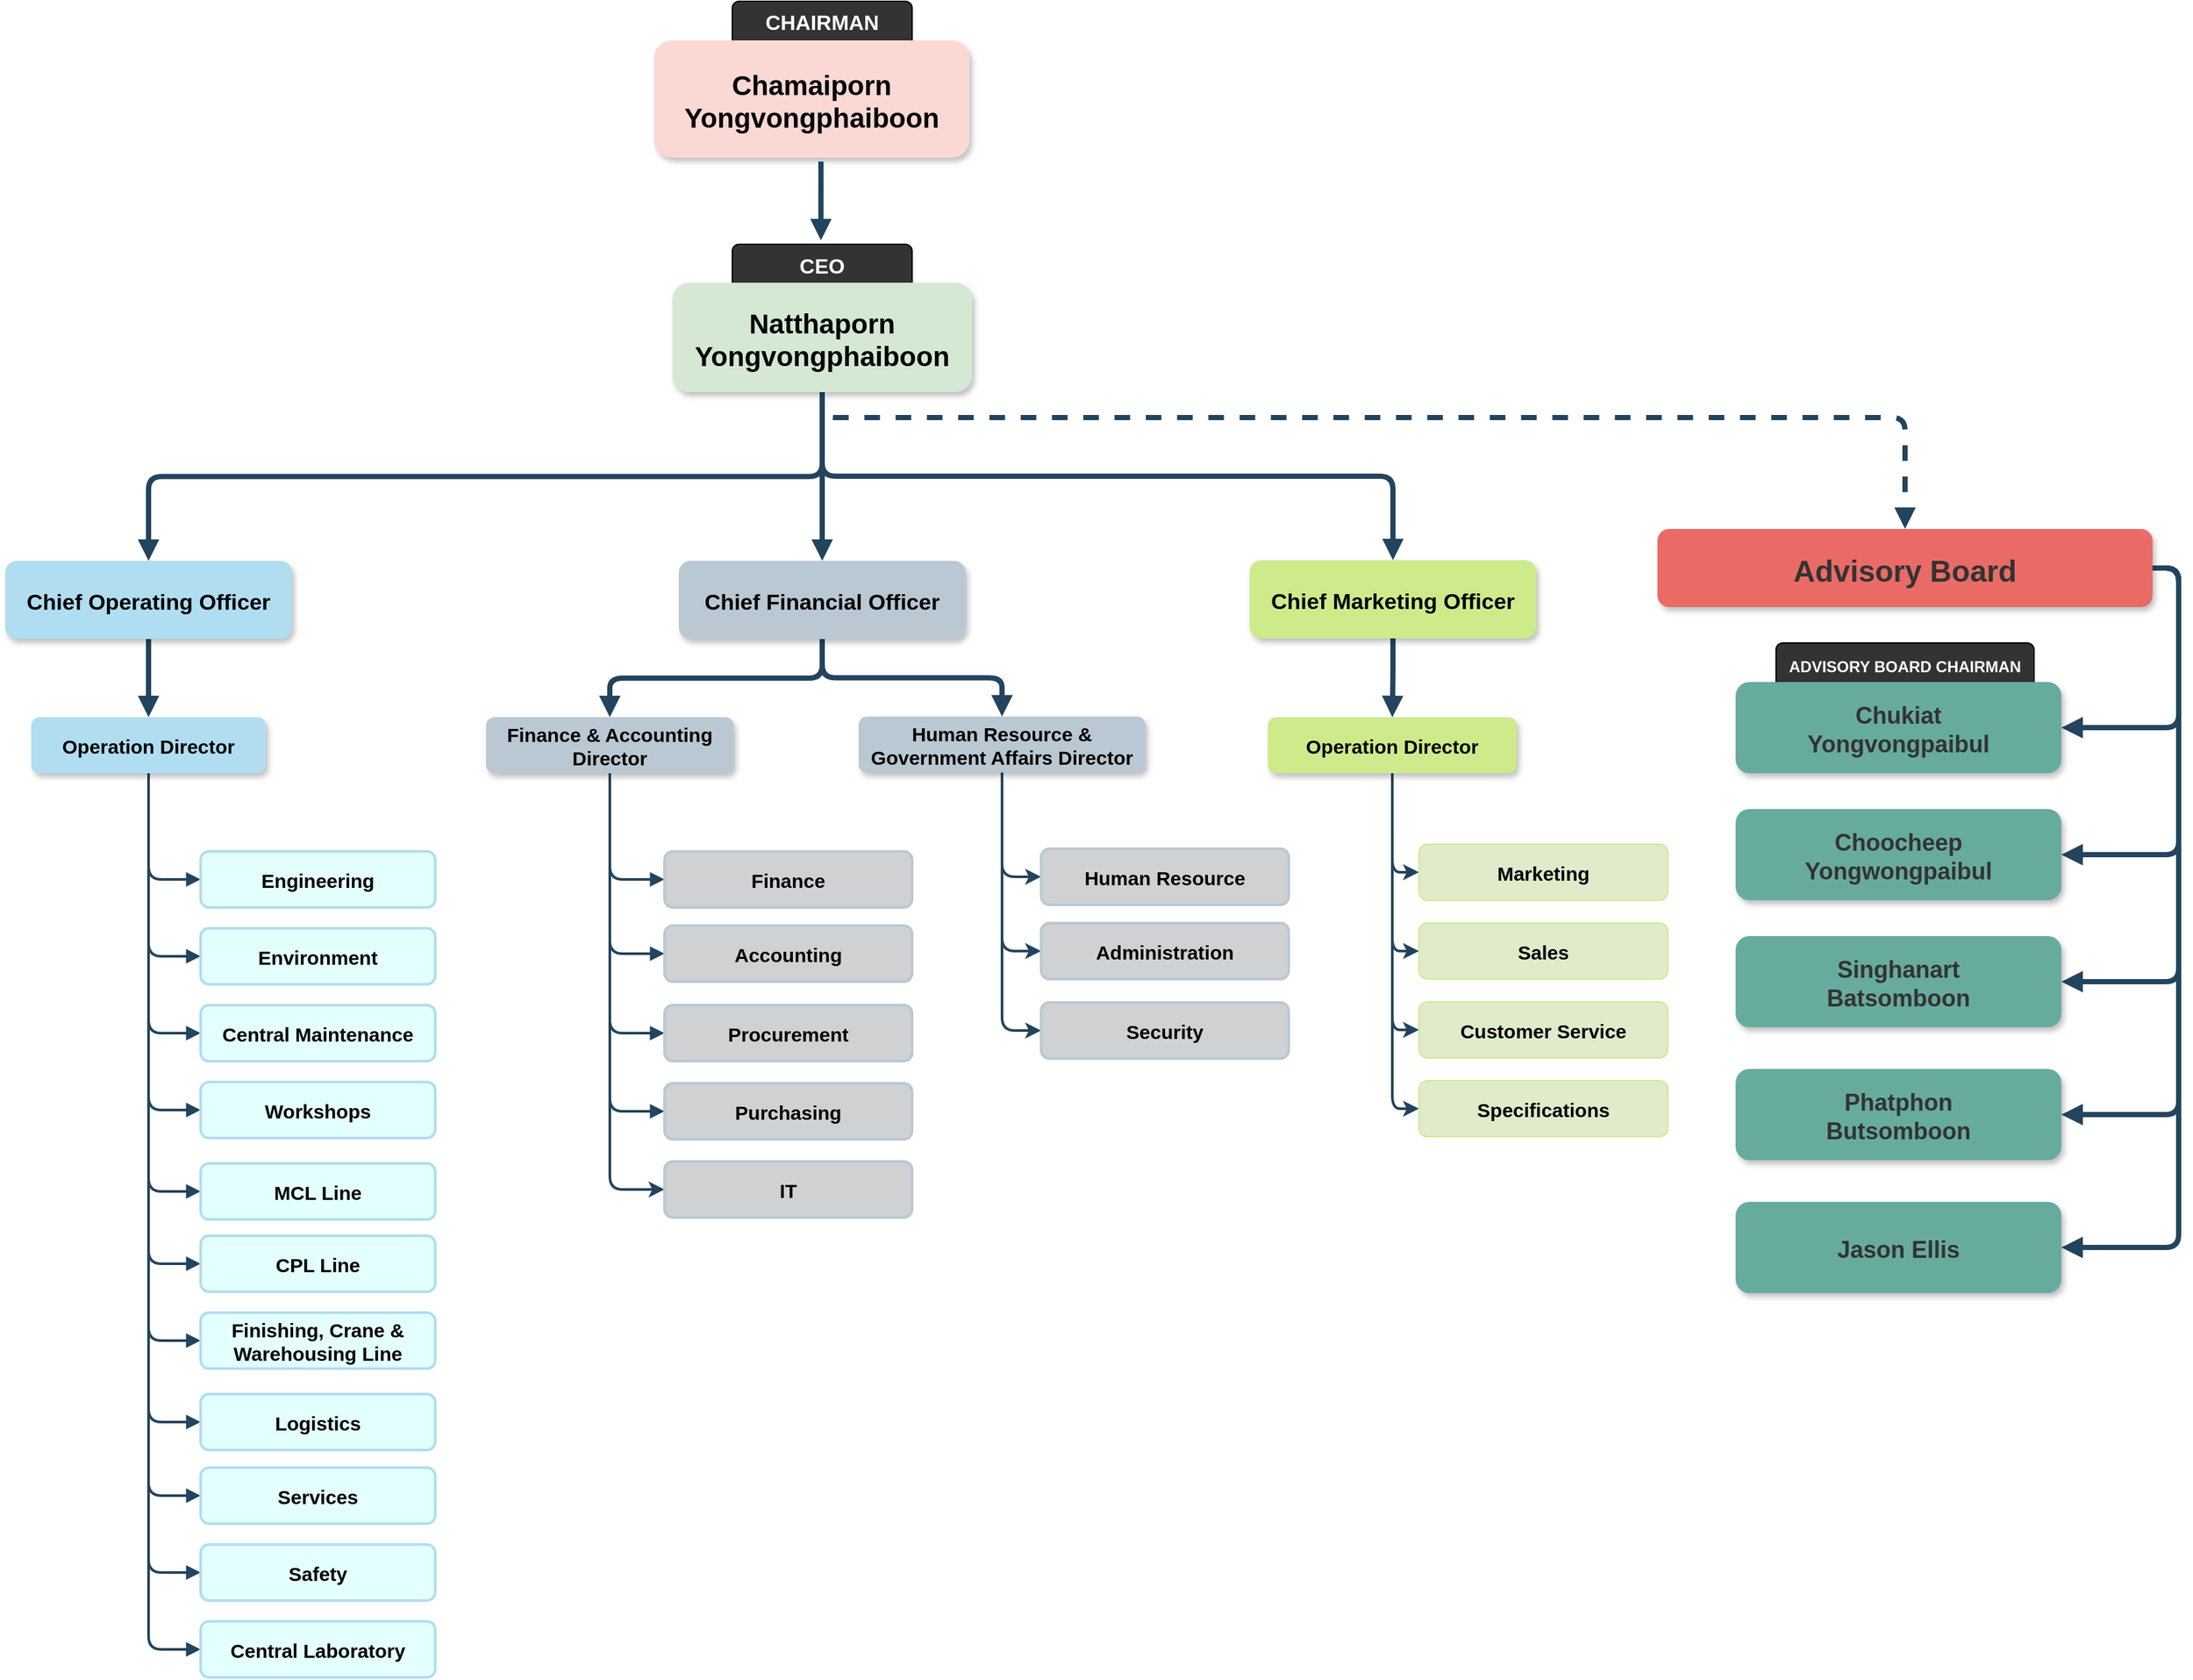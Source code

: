 <mxfile version="10.9.8" type="github"><diagram name="Page-1" id="97916047-d0de-89f5-080d-49f4d83e522f"><mxGraphModel dx="2066" dy="1140" grid="1" gridSize="10" guides="1" tooltips="1" connect="1" arrows="1" fold="1" page="1" pageScale="1.5" pageWidth="1169" pageHeight="827" background="#ffffff" math="0" shadow="0"><root><mxCell id="0"/><mxCell id="1" parent="0"/><mxCell id="DeESuASevOfpYethE6Bz-62" value="&lt;font color=&quot;#FFFFFF&quot;&gt;CEO&lt;/font&gt;" style="rounded=1;whiteSpace=wrap;html=1;fillColor=#333333;fontSize=16;verticalAlign=top;fontStyle=1" parent="1" vertex="1"><mxGeometry x="703" y="206.5" width="138" height="35" as="geometry"/></mxCell><mxCell id="DeESuASevOfpYethE6Bz-60" value="&lt;font color=&quot;#FFFFFF&quot;&gt;CHAIRMAN&lt;/font&gt;" style="rounded=1;whiteSpace=wrap;html=1;fillColor=#333333;fontSize=16;verticalAlign=top;fontStyle=1" parent="1" vertex="1"><mxGeometry x="703" y="20" width="138" height="35" as="geometry"/></mxCell><mxCell id="DeESuASevOfpYethE6Bz-104" value="" style="edgeStyle=orthogonalEdgeStyle;rounded=1;orthogonalLoop=1;jettySize=auto;html=1;strokeColor=#23445D;strokeWidth=4;fontFamily=Helvetica;fontSize=15;fontColor=#333333;entryX=0.5;entryY=0;entryDx=0;entryDy=0;endArrow=block;endFill=1;" parent="1" source="3" target="DeESuASevOfpYethE6Bz-107" edge="1"><mxGeometry relative="1" as="geometry"><mxPoint x="772" y="548.5" as="targetPoint"/></mxGeometry></mxCell><mxCell id="DeESuASevOfpYethE6Bz-146" style="edgeStyle=orthogonalEdgeStyle;rounded=1;orthogonalLoop=1;jettySize=auto;html=1;exitX=0.5;exitY=1;exitDx=0;exitDy=0;entryX=0.5;entryY=0;entryDx=0;entryDy=0;endArrow=block;endFill=1;strokeColor=#23445D;strokeWidth=4;fontFamily=Helvetica;fontSize=15;fontColor=#333333;" parent="1" source="3" target="DeESuASevOfpYethE6Bz-145" edge="1"><mxGeometry relative="1" as="geometry"/></mxCell><mxCell id="3" value="Chief Financial Officer" style="rounded=1;fillColor=#bac8d3;strokeColor=none;shadow=1;fontStyle=1;fontSize=17;" parent="1" vertex="1"><mxGeometry x="662" y="449.5" width="220" height="60" as="geometry"/></mxCell><mxCell id="DeESuASevOfpYethE6Bz-85" style="edgeStyle=orthogonalEdgeStyle;rounded=1;orthogonalLoop=1;jettySize=auto;html=1;exitX=1;exitY=0.5;exitDx=0;exitDy=0;entryX=1;entryY=0.5;entryDx=0;entryDy=0;strokeColor=#23445D;strokeWidth=4;fontFamily=Helvetica;fontSize=18;fontColor=#333333;endArrow=block;endFill=1;" parent="1" source="7" target="DeESuASevOfpYethE6Bz-68" edge="1"><mxGeometry relative="1" as="geometry"><Array as="points"><mxPoint x="1813" y="455"/><mxPoint x="1813" y="578"/></Array></mxGeometry></mxCell><mxCell id="DeESuASevOfpYethE6Bz-93" style="edgeStyle=orthogonalEdgeStyle;rounded=1;orthogonalLoop=1;jettySize=auto;html=1;exitX=1;exitY=0.5;exitDx=0;exitDy=0;entryX=1;entryY=0.5;entryDx=0;entryDy=0;strokeColor=#23445D;strokeWidth=4;fontFamily=Helvetica;fontSize=23;fontColor=#333333;endArrow=block;endFill=1;" parent="1" source="7" target="DeESuASevOfpYethE6Bz-89" edge="1"><mxGeometry relative="1" as="geometry"><Array as="points"><mxPoint x="1813" y="455"/><mxPoint x="1813" y="675"/></Array></mxGeometry></mxCell><mxCell id="DeESuASevOfpYethE6Bz-94" style="edgeStyle=orthogonalEdgeStyle;rounded=1;orthogonalLoop=1;jettySize=auto;html=1;exitX=1;exitY=0.5;exitDx=0;exitDy=0;entryX=1;entryY=0.5;entryDx=0;entryDy=0;strokeColor=#23445D;strokeWidth=4;fontFamily=Helvetica;fontSize=23;fontColor=#333333;endArrow=block;endFill=1;" parent="1" source="7" target="DeESuASevOfpYethE6Bz-90" edge="1"><mxGeometry relative="1" as="geometry"/></mxCell><mxCell id="DeESuASevOfpYethE6Bz-95" style="edgeStyle=orthogonalEdgeStyle;rounded=1;orthogonalLoop=1;jettySize=auto;html=1;exitX=1;exitY=0.5;exitDx=0;exitDy=0;entryX=1;entryY=0.5;entryDx=0;entryDy=0;strokeColor=#23445D;strokeWidth=4;fontFamily=Helvetica;fontSize=23;fontColor=#333333;endArrow=block;endFill=1;" parent="1" source="7" target="DeESuASevOfpYethE6Bz-91" edge="1"><mxGeometry relative="1" as="geometry"/></mxCell><mxCell id="DeESuASevOfpYethE6Bz-96" style="edgeStyle=orthogonalEdgeStyle;rounded=1;orthogonalLoop=1;jettySize=auto;html=1;exitX=1;exitY=0.5;exitDx=0;exitDy=0;entryX=1;entryY=0.5;entryDx=0;entryDy=0;strokeColor=#23445D;strokeWidth=4;fontFamily=Helvetica;fontSize=23;fontColor=#333333;endArrow=block;endFill=1;" parent="1" source="7" target="DeESuASevOfpYethE6Bz-92" edge="1"><mxGeometry relative="1" as="geometry"/></mxCell><mxCell id="7" value="Advisory Board" style="rounded=1;fillColor=#EA6B66;strokeColor=none;shadow=1;gradientColor=none;fontStyle=1;fontColor=#333333;fontSize=23;" parent="1" vertex="1"><mxGeometry x="1413" y="425" width="380" height="60" as="geometry"/></mxCell><mxCell id="29" value="" style="edgeStyle=elbowEdgeStyle;elbow=vertical;strokeWidth=4;endArrow=block;endFill=1;fontStyle=1;strokeColor=#23445D;" parent="1" source="2" target="3" edge="1"><mxGeometry x="22" y="209.5" width="100" height="100" as="geometry"><mxPoint x="22" y="309.5" as="sourcePoint"/><mxPoint x="122" y="209.5" as="targetPoint"/></mxGeometry></mxCell><mxCell id="33" value="" style="edgeStyle=elbowEdgeStyle;elbow=vertical;strokeWidth=4;endArrow=block;endFill=1;fontStyle=1;dashed=1;strokeColor=#23445D;" parent="1" source="2" target="7" edge="1"><mxGeometry x="22" y="209.5" width="100" height="100" as="geometry"><mxPoint x="22" y="309.5" as="sourcePoint"/><mxPoint x="122" y="209.5" as="targetPoint"/><Array as="points"><mxPoint x="1062" y="339.5"/></Array></mxGeometry></mxCell><mxCell id="DeESuASevOfpYethE6Bz-55" value="&#xA;Chamaiporn &#xA;Yongvongphaiboon&#xA;" style="rounded=1;fillColor=#fad9d5;strokeColor=none;shadow=1;fontStyle=1;fontSize=21;verticalAlign=middle;fontFamily=Helvetica;" parent="1" vertex="1"><mxGeometry x="643" y="50" width="242" height="90" as="geometry"/></mxCell><mxCell id="DeESuASevOfpYethE6Bz-59" value="" style="edgeStyle=elbowEdgeStyle;elbow=vertical;strokeWidth=4;endArrow=block;endFill=1;fontStyle=1;strokeColor=#23445D;exitX=0.529;exitY=1.033;exitDx=0;exitDy=0;exitPerimeter=0;" parent="1" source="DeESuASevOfpYethE6Bz-55" edge="1"><mxGeometry x="21" y="23.5" width="100" height="100" as="geometry"><mxPoint x="771" y="123.5" as="sourcePoint"/><mxPoint x="771" y="203.5" as="targetPoint"/></mxGeometry></mxCell><mxCell id="DeESuASevOfpYethE6Bz-99" style="edgeStyle=orthogonalEdgeStyle;rounded=1;orthogonalLoop=1;jettySize=auto;html=1;exitX=0.5;exitY=1;exitDx=0;exitDy=0;entryX=0.5;entryY=0;entryDx=0;entryDy=0;strokeColor=#23445D;strokeWidth=4;fontFamily=Helvetica;fontSize=21;fontColor=#333333;endArrow=block;endFill=1;" parent="1" source="2" target="DeESuASevOfpYethE6Bz-97" edge="1"><mxGeometry relative="1" as="geometry"/></mxCell><mxCell id="DeESuASevOfpYethE6Bz-100" style="edgeStyle=orthogonalEdgeStyle;rounded=1;orthogonalLoop=1;jettySize=auto;html=1;exitX=0.5;exitY=1;exitDx=0;exitDy=0;strokeColor=#23445D;strokeWidth=4;fontFamily=Helvetica;fontSize=21;fontColor=#333333;endArrow=block;endFill=1;" parent="1" source="2" target="DeESuASevOfpYethE6Bz-98" edge="1"><mxGeometry relative="1" as="geometry"/></mxCell><mxCell id="2" value="Natthaporn &#xA;Yongvongphaiboon" style="rounded=1;fillColor=#d5e8d4;strokeColor=none;shadow=1;fontStyle=1;fontSize=21;" parent="1" vertex="1"><mxGeometry x="657" y="236" width="230" height="84" as="geometry"/></mxCell><mxCell id="DeESuASevOfpYethE6Bz-67" value="&lt;font style=&quot;font-size: 12px&quot; color=&quot;#FFFFFF&quot;&gt;ADVISORY BOARD CHAIRMAN&lt;/font&gt;" style="rounded=1;whiteSpace=wrap;html=1;fillColor=#333333;fontSize=16;verticalAlign=top;fontStyle=1" parent="1" vertex="1"><mxGeometry x="1504" y="512.5" width="198" height="35" as="geometry"/></mxCell><mxCell id="DeESuASevOfpYethE6Bz-68" value="&#xA;Chukiat&#xA;Yongvongpaibul&#xA;" style="rounded=1;fillColor=#67AB9F;strokeColor=none;shadow=1;fontStyle=1;fontColor=#333333;fontSize=18;verticalAlign=middle;fontFamily=Helvetica;labelBackgroundColor=none;" parent="1" vertex="1"><mxGeometry x="1473" y="542.5" width="250" height="70" as="geometry"/></mxCell><mxCell id="DeESuASevOfpYethE6Bz-89" value="Choocheep &#xA;Yongwongpaibul" style="rounded=1;fillColor=#67AB9F;strokeColor=none;shadow=1;fontStyle=1;fontColor=#333333;fontSize=18;verticalAlign=middle;fontFamily=Helvetica;labelBackgroundColor=none;" parent="1" vertex="1"><mxGeometry x="1473" y="640" width="250" height="70" as="geometry"/></mxCell><mxCell id="DeESuASevOfpYethE6Bz-90" value="Singhanart &#xA;Batsomboon" style="rounded=1;fillColor=#67AB9F;strokeColor=none;shadow=1;fontStyle=1;fontColor=#333333;fontSize=18;verticalAlign=middle;fontFamily=Helvetica;labelBackgroundColor=none;" parent="1" vertex="1"><mxGeometry x="1473" y="737.5" width="250" height="70" as="geometry"/></mxCell><mxCell id="DeESuASevOfpYethE6Bz-91" value="Phatphon &#xA;Butsomboon" style="rounded=1;fillColor=#67AB9F;strokeColor=none;shadow=1;fontStyle=1;fontColor=#333333;fontSize=18;verticalAlign=middle;fontFamily=Helvetica;labelBackgroundColor=none;" parent="1" vertex="1"><mxGeometry x="1473" y="839.5" width="250" height="70" as="geometry"/></mxCell><mxCell id="DeESuASevOfpYethE6Bz-92" value="Jason Ellis" style="rounded=1;fillColor=#67AB9F;strokeColor=none;shadow=1;fontStyle=1;fontColor=#333333;fontSize=18;verticalAlign=middle;fontFamily=Helvetica;labelBackgroundColor=none;" parent="1" vertex="1"><mxGeometry x="1473" y="941.5" width="250" height="70" as="geometry"/></mxCell><mxCell id="DeESuASevOfpYethE6Bz-102" value="" style="edgeStyle=orthogonalEdgeStyle;rounded=1;orthogonalLoop=1;jettySize=auto;html=1;strokeColor=#23445D;strokeWidth=4;fontFamily=Helvetica;fontSize=17;fontColor=#333333;endArrow=block;endFill=1;" parent="1" source="DeESuASevOfpYethE6Bz-97" target="DeESuASevOfpYethE6Bz-101" edge="1"><mxGeometry relative="1" as="geometry"/></mxCell><mxCell id="DeESuASevOfpYethE6Bz-97" value="Chief Operating Officer" style="rounded=1;fillColor=#b1ddf0;strokeColor=none;shadow=1;fontStyle=1;fontSize=17;" parent="1" vertex="1"><mxGeometry x="145" y="449.5" width="220" height="60" as="geometry"/></mxCell><mxCell id="DeESuASevOfpYethE6Bz-115" style="edgeStyle=orthogonalEdgeStyle;rounded=1;orthogonalLoop=1;jettySize=auto;html=1;exitX=0.5;exitY=1;exitDx=0;exitDy=0;entryX=0;entryY=0.5;entryDx=0;entryDy=0;endArrow=block;endFill=1;strokeColor=#23445D;strokeWidth=2;fontFamily=Helvetica;fontSize=15;fontColor=#333333;" parent="1" source="DeESuASevOfpYethE6Bz-101" target="DeESuASevOfpYethE6Bz-110" edge="1"><mxGeometry relative="1" as="geometry"/></mxCell><mxCell id="DeESuASevOfpYethE6Bz-116" style="edgeStyle=orthogonalEdgeStyle;rounded=1;orthogonalLoop=1;jettySize=auto;html=1;exitX=0.5;exitY=1;exitDx=0;exitDy=0;entryX=0;entryY=0.5;entryDx=0;entryDy=0;endArrow=block;endFill=1;strokeColor=#23445D;strokeWidth=2;fontFamily=Helvetica;fontSize=15;fontColor=#333333;" parent="1" source="DeESuASevOfpYethE6Bz-101" target="DeESuASevOfpYethE6Bz-114" edge="1"><mxGeometry relative="1" as="geometry"/></mxCell><mxCell id="DeESuASevOfpYethE6Bz-122" style="edgeStyle=orthogonalEdgeStyle;rounded=1;orthogonalLoop=1;jettySize=auto;html=1;exitX=0.5;exitY=1;exitDx=0;exitDy=0;entryX=0;entryY=0.5;entryDx=0;entryDy=0;endArrow=block;endFill=1;strokeColor=#23445D;strokeWidth=2;fontFamily=Helvetica;fontSize=15;fontColor=#333333;" parent="1" source="DeESuASevOfpYethE6Bz-101" target="DeESuASevOfpYethE6Bz-119" edge="1"><mxGeometry relative="1" as="geometry"/></mxCell><mxCell id="DeESuASevOfpYethE6Bz-123" style="edgeStyle=orthogonalEdgeStyle;rounded=1;orthogonalLoop=1;jettySize=auto;html=1;exitX=0.5;exitY=1;exitDx=0;exitDy=0;entryX=0;entryY=0.5;entryDx=0;entryDy=0;endArrow=block;endFill=1;strokeColor=#23445D;strokeWidth=2;fontFamily=Helvetica;fontSize=15;fontColor=#333333;" parent="1" source="DeESuASevOfpYethE6Bz-101" target="DeESuASevOfpYethE6Bz-118" edge="1"><mxGeometry relative="1" as="geometry"/></mxCell><mxCell id="DeESuASevOfpYethE6Bz-124" style="edgeStyle=orthogonalEdgeStyle;rounded=1;orthogonalLoop=1;jettySize=auto;html=1;exitX=0.5;exitY=1;exitDx=0;exitDy=0;entryX=0;entryY=0.5;entryDx=0;entryDy=0;endArrow=block;endFill=1;strokeColor=#23445D;strokeWidth=2;fontFamily=Helvetica;fontSize=15;fontColor=#333333;" parent="1" source="DeESuASevOfpYethE6Bz-101" target="DeESuASevOfpYethE6Bz-120" edge="1"><mxGeometry relative="1" as="geometry"/></mxCell><mxCell id="DeESuASevOfpYethE6Bz-139" style="edgeStyle=orthogonalEdgeStyle;rounded=1;orthogonalLoop=1;jettySize=auto;html=1;exitX=0.5;exitY=1;exitDx=0;exitDy=0;entryX=0;entryY=0.5;entryDx=0;entryDy=0;endArrow=block;endFill=1;strokeColor=#23445D;strokeWidth=2;fontFamily=Helvetica;fontSize=15;fontColor=#333333;" parent="1" source="DeESuASevOfpYethE6Bz-101" target="DeESuASevOfpYethE6Bz-126" edge="1"><mxGeometry relative="1" as="geometry"/></mxCell><mxCell id="DeESuASevOfpYethE6Bz-140" style="edgeStyle=orthogonalEdgeStyle;rounded=1;orthogonalLoop=1;jettySize=auto;html=1;exitX=0.5;exitY=1;exitDx=0;exitDy=0;entryX=0;entryY=0.5;entryDx=0;entryDy=0;endArrow=block;endFill=1;strokeColor=#23445D;strokeWidth=2;fontFamily=Helvetica;fontSize=15;fontColor=#333333;" parent="1" source="DeESuASevOfpYethE6Bz-101" target="DeESuASevOfpYethE6Bz-125" edge="1"><mxGeometry relative="1" as="geometry"/></mxCell><mxCell id="DeESuASevOfpYethE6Bz-141" style="edgeStyle=orthogonalEdgeStyle;rounded=1;orthogonalLoop=1;jettySize=auto;html=1;exitX=0.5;exitY=1;exitDx=0;exitDy=0;entryX=0;entryY=0.5;entryDx=0;entryDy=0;endArrow=block;endFill=1;strokeColor=#23445D;strokeWidth=2;fontFamily=Helvetica;fontSize=15;fontColor=#333333;" parent="1" source="DeESuASevOfpYethE6Bz-101" target="DeESuASevOfpYethE6Bz-127" edge="1"><mxGeometry relative="1" as="geometry"/></mxCell><mxCell id="DeESuASevOfpYethE6Bz-142" style="edgeStyle=orthogonalEdgeStyle;rounded=1;orthogonalLoop=1;jettySize=auto;html=1;exitX=0.5;exitY=1;exitDx=0;exitDy=0;entryX=0;entryY=0.5;entryDx=0;entryDy=0;endArrow=block;endFill=1;strokeColor=#23445D;strokeWidth=2;fontFamily=Helvetica;fontSize=15;fontColor=#333333;" parent="1" source="DeESuASevOfpYethE6Bz-101" target="DeESuASevOfpYethE6Bz-129" edge="1"><mxGeometry relative="1" as="geometry"/></mxCell><mxCell id="DeESuASevOfpYethE6Bz-143" style="edgeStyle=orthogonalEdgeStyle;rounded=1;orthogonalLoop=1;jettySize=auto;html=1;exitX=0.5;exitY=1;exitDx=0;exitDy=0;entryX=0;entryY=0.5;entryDx=0;entryDy=0;endArrow=block;endFill=1;strokeColor=#23445D;strokeWidth=2;fontFamily=Helvetica;fontSize=15;fontColor=#333333;" parent="1" source="DeESuASevOfpYethE6Bz-101" target="DeESuASevOfpYethE6Bz-128" edge="1"><mxGeometry relative="1" as="geometry"/></mxCell><mxCell id="DeESuASevOfpYethE6Bz-144" style="edgeStyle=orthogonalEdgeStyle;rounded=1;orthogonalLoop=1;jettySize=auto;html=1;exitX=0.5;exitY=1;exitDx=0;exitDy=0;entryX=0;entryY=0.5;entryDx=0;entryDy=0;endArrow=block;endFill=1;strokeColor=#23445D;strokeWidth=2;fontFamily=Helvetica;fontSize=15;fontColor=#333333;" parent="1" source="DeESuASevOfpYethE6Bz-101" target="DeESuASevOfpYethE6Bz-130" edge="1"><mxGeometry relative="1" as="geometry"/></mxCell><mxCell id="DeESuASevOfpYethE6Bz-101" value="Operation Director" style="rounded=1;fillColor=#b1ddf0;strokeColor=none;shadow=1;fontStyle=1;fontSize=15;" parent="1" vertex="1"><mxGeometry x="165" y="569.5" width="180" height="43" as="geometry"/></mxCell><mxCell id="DeESuASevOfpYethE6Bz-110" value="Environment" style="rounded=1;fillColor=#E3FFFE;strokeColor=#B1DDF0;shadow=0;fontStyle=1;fontSize=15;strokeWidth=2;" parent="1" vertex="1"><mxGeometry x="295" y="731.5" width="180" height="43" as="geometry"/></mxCell><mxCell id="DeESuASevOfpYethE6Bz-106" value="" style="edgeStyle=orthogonalEdgeStyle;rounded=1;orthogonalLoop=1;jettySize=auto;html=1;strokeColor=#23445D;strokeWidth=4;fontFamily=Helvetica;fontSize=15;fontColor=#333333;endArrow=block;endFill=1;" parent="1" source="DeESuASevOfpYethE6Bz-98" target="DeESuASevOfpYethE6Bz-109" edge="1"><mxGeometry relative="1" as="geometry"><mxPoint x="1210" y="542" as="targetPoint"/></mxGeometry></mxCell><mxCell id="DeESuASevOfpYethE6Bz-98" value="Chief Marketing Officer" style="rounded=1;fillColor=#cdeb8b;strokeColor=none;shadow=1;fontStyle=1;fontSize=17;" parent="1" vertex="1"><mxGeometry x="1100" y="449" width="220" height="60" as="geometry"/></mxCell><mxCell id="VW0K3nMkxU76PBS7Rnt--36" style="edgeStyle=orthogonalEdgeStyle;rounded=1;orthogonalLoop=1;jettySize=auto;html=1;exitX=0.5;exitY=1;exitDx=0;exitDy=0;entryX=0;entryY=0.5;entryDx=0;entryDy=0;strokeWidth=2;strokeColor=#23445D;" edge="1" parent="1" source="DeESuASevOfpYethE6Bz-107" target="VW0K3nMkxU76PBS7Rnt--33"><mxGeometry relative="1" as="geometry"/></mxCell><mxCell id="VW0K3nMkxU76PBS7Rnt--37" style="edgeStyle=orthogonalEdgeStyle;rounded=1;orthogonalLoop=1;jettySize=auto;html=1;exitX=0.5;exitY=1;exitDx=0;exitDy=0;entryX=0;entryY=0.5;entryDx=0;entryDy=0;strokeColor=#23445D;strokeWidth=2;" edge="1" parent="1" source="DeESuASevOfpYethE6Bz-107" target="VW0K3nMkxU76PBS7Rnt--34"><mxGeometry relative="1" as="geometry"/></mxCell><mxCell id="VW0K3nMkxU76PBS7Rnt--39" style="edgeStyle=orthogonalEdgeStyle;rounded=1;orthogonalLoop=1;jettySize=auto;html=1;exitX=0.5;exitY=1;exitDx=0;exitDy=0;entryX=0;entryY=0.5;entryDx=0;entryDy=0;strokeColor=#23445D;strokeWidth=2;" edge="1" parent="1" source="DeESuASevOfpYethE6Bz-107" target="VW0K3nMkxU76PBS7Rnt--35"><mxGeometry relative="1" as="geometry"/></mxCell><mxCell id="DeESuASevOfpYethE6Bz-107" value="Human Resource &amp;&#xA;Government Affairs Director" style="rounded=1;fillColor=#BAC8D3;strokeColor=none;shadow=1;fontStyle=1;fontSize=15;" parent="1" vertex="1"><mxGeometry x="800" y="569" width="220" height="43" as="geometry"/></mxCell><mxCell id="VW0K3nMkxU76PBS7Rnt--42" style="edgeStyle=orthogonalEdgeStyle;rounded=1;orthogonalLoop=1;jettySize=auto;html=1;exitX=0.5;exitY=1;exitDx=0;exitDy=0;entryX=0;entryY=0.5;entryDx=0;entryDy=0;strokeColor=#23445D;strokeWidth=2;" edge="1" parent="1" source="DeESuASevOfpYethE6Bz-109" target="VW0K3nMkxU76PBS7Rnt--40"><mxGeometry relative="1" as="geometry"/></mxCell><mxCell id="VW0K3nMkxU76PBS7Rnt--46" style="edgeStyle=orthogonalEdgeStyle;rounded=1;orthogonalLoop=1;jettySize=auto;html=1;exitX=0.5;exitY=1;exitDx=0;exitDy=0;entryX=0;entryY=0.5;entryDx=0;entryDy=0;strokeColor=#23445D;strokeWidth=2;" edge="1" parent="1" source="DeESuASevOfpYethE6Bz-109" target="VW0K3nMkxU76PBS7Rnt--43"><mxGeometry relative="1" as="geometry"/></mxCell><mxCell id="VW0K3nMkxU76PBS7Rnt--47" style="edgeStyle=orthogonalEdgeStyle;rounded=1;orthogonalLoop=1;jettySize=auto;html=1;exitX=0.5;exitY=1;exitDx=0;exitDy=0;entryX=0;entryY=0.5;entryDx=0;entryDy=0;strokeColor=#23445D;strokeWidth=2;" edge="1" parent="1" source="DeESuASevOfpYethE6Bz-109" target="VW0K3nMkxU76PBS7Rnt--44"><mxGeometry relative="1" as="geometry"/></mxCell><mxCell id="VW0K3nMkxU76PBS7Rnt--48" style="edgeStyle=orthogonalEdgeStyle;rounded=1;orthogonalLoop=1;jettySize=auto;html=1;exitX=0.5;exitY=1;exitDx=0;exitDy=0;entryX=0;entryY=0.5;entryDx=0;entryDy=0;strokeColor=#23445D;strokeWidth=2;" edge="1" parent="1" source="DeESuASevOfpYethE6Bz-109" target="VW0K3nMkxU76PBS7Rnt--45"><mxGeometry relative="1" as="geometry"/></mxCell><mxCell id="DeESuASevOfpYethE6Bz-109" value="Operation Director" style="rounded=1;fillColor=#cdeb8b;strokeColor=none;shadow=1;fontStyle=1;fontSize=15;" parent="1" vertex="1"><mxGeometry x="1114" y="569.5" width="191" height="43" as="geometry"/></mxCell><mxCell id="VW0K3nMkxU76PBS7Rnt--40" value="Marketing" style="rounded=1;fillColor=#DFEBCA;strokeColor=#CDEB8B;shadow=0;fontStyle=1;fontSize=15;" vertex="1" parent="1"><mxGeometry x="1230" y="667" width="191" height="43" as="geometry"/></mxCell><mxCell id="DeESuASevOfpYethE6Bz-114" value="Engineering" style="rounded=1;fillColor=#E3FFFE;strokeColor=#B1DDF0;shadow=0;fontStyle=1;fontSize=15;strokeWidth=2;" parent="1" vertex="1"><mxGeometry x="295" y="672.5" width="180" height="43" as="geometry"/></mxCell><mxCell id="DeESuASevOfpYethE6Bz-118" value="Workshops" style="rounded=1;fillColor=#E3FFFE;strokeColor=#B1DDF0;shadow=0;fontStyle=1;fontSize=15;strokeWidth=2;" parent="1" vertex="1"><mxGeometry x="295" y="849.5" width="180" height="43" as="geometry"/></mxCell><mxCell id="DeESuASevOfpYethE6Bz-119" value="Central Maintenance" style="rounded=1;fillColor=#E3FFFE;strokeColor=#B1DDF0;shadow=0;fontStyle=1;fontSize=15;strokeWidth=2;" parent="1" vertex="1"><mxGeometry x="295" y="790.5" width="180" height="43" as="geometry"/></mxCell><mxCell id="DeESuASevOfpYethE6Bz-120" value="MCL Line" style="rounded=1;fillColor=#E3FFFE;strokeColor=#B1DDF0;shadow=0;fontStyle=1;fontSize=15;strokeWidth=2;" parent="1" vertex="1"><mxGeometry x="295" y="912" width="180" height="43" as="geometry"/></mxCell><mxCell id="DeESuASevOfpYethE6Bz-125" value="Finishing, Crane &amp;&#xA;Warehousing Line" style="rounded=1;fillColor=#E3FFFE;strokeColor=#B1DDF0;shadow=0;fontStyle=1;fontSize=15;strokeWidth=2;" parent="1" vertex="1"><mxGeometry x="295" y="1026.5" width="180" height="43" as="geometry"/></mxCell><mxCell id="DeESuASevOfpYethE6Bz-126" value="CPL Line" style="rounded=1;fillColor=#E3FFFE;strokeColor=#B1DDF0;shadow=0;fontStyle=1;fontSize=15;strokeWidth=2;" parent="1" vertex="1"><mxGeometry x="295" y="967.5" width="180" height="43" as="geometry"/></mxCell><mxCell id="DeESuASevOfpYethE6Bz-127" value="Logistics" style="rounded=1;fillColor=#E3FFFE;strokeColor=#B1DDF0;shadow=0;fontStyle=1;fontSize=15;strokeWidth=2;" parent="1" vertex="1"><mxGeometry x="295" y="1089" width="180" height="43" as="geometry"/></mxCell><mxCell id="DeESuASevOfpYethE6Bz-128" value="Safety" style="rounded=1;fillColor=#E3FFFE;strokeColor=#B1DDF0;shadow=0;fontStyle=1;fontSize=15;strokeWidth=2;" parent="1" vertex="1"><mxGeometry x="295" y="1204.5" width="180" height="43" as="geometry"/></mxCell><mxCell id="DeESuASevOfpYethE6Bz-129" value="Services" style="rounded=1;fillColor=#E3FFFE;strokeColor=#B1DDF0;shadow=0;fontStyle=1;fontSize=15;strokeWidth=2;" parent="1" vertex="1"><mxGeometry x="295" y="1145.5" width="180" height="43" as="geometry"/></mxCell><mxCell id="DeESuASevOfpYethE6Bz-130" value="Central Laboratory" style="rounded=1;fillColor=#E3FFFE;strokeColor=#B1DDF0;shadow=0;fontStyle=1;fontSize=15;strokeWidth=2;" parent="1" vertex="1"><mxGeometry x="295" y="1263.5" width="180" height="43" as="geometry"/></mxCell><mxCell id="DeESuASevOfpYethE6Bz-148" value="" style="edgeStyle=orthogonalEdgeStyle;rounded=1;orthogonalLoop=1;jettySize=auto;html=1;endArrow=block;endFill=1;strokeColor=#23445D;strokeWidth=2;fontFamily=Helvetica;fontSize=15;fontColor=#333333;entryX=0;entryY=0.5;entryDx=0;entryDy=0;" parent="1" source="DeESuASevOfpYethE6Bz-145" target="DeESuASevOfpYethE6Bz-147" edge="1"><mxGeometry relative="1" as="geometry"/></mxCell><mxCell id="DeESuASevOfpYethE6Bz-152" style="edgeStyle=orthogonalEdgeStyle;rounded=1;orthogonalLoop=1;jettySize=auto;html=1;exitX=0.5;exitY=1;exitDx=0;exitDy=0;entryX=0;entryY=0.5;entryDx=0;entryDy=0;endArrow=block;endFill=1;strokeColor=#23445D;strokeWidth=2;fontFamily=Helvetica;fontSize=15;fontColor=#333333;" parent="1" source="DeESuASevOfpYethE6Bz-145" target="DeESuASevOfpYethE6Bz-149" edge="1"><mxGeometry relative="1" as="geometry"/></mxCell><mxCell id="DeESuASevOfpYethE6Bz-153" style="edgeStyle=orthogonalEdgeStyle;rounded=1;orthogonalLoop=1;jettySize=auto;html=1;exitX=0.5;exitY=1;exitDx=0;exitDy=0;entryX=0;entryY=0.5;entryDx=0;entryDy=0;endArrow=block;endFill=1;strokeColor=#23445D;strokeWidth=2;fontFamily=Helvetica;fontSize=15;fontColor=#333333;" parent="1" source="DeESuASevOfpYethE6Bz-145" target="DeESuASevOfpYethE6Bz-150" edge="1"><mxGeometry relative="1" as="geometry"/></mxCell><mxCell id="DeESuASevOfpYethE6Bz-154" style="edgeStyle=orthogonalEdgeStyle;rounded=1;orthogonalLoop=1;jettySize=auto;html=1;exitX=0.5;exitY=1;exitDx=0;exitDy=0;entryX=0;entryY=0.5;entryDx=0;entryDy=0;endArrow=block;endFill=1;strokeColor=#23445D;strokeWidth=2;fontFamily=Helvetica;fontSize=15;fontColor=#333333;" parent="1" source="DeESuASevOfpYethE6Bz-145" target="DeESuASevOfpYethE6Bz-151" edge="1"><mxGeometry relative="1" as="geometry"/></mxCell><mxCell id="VW0K3nMkxU76PBS7Rnt--50" style="edgeStyle=orthogonalEdgeStyle;rounded=1;orthogonalLoop=1;jettySize=auto;html=1;exitX=0.5;exitY=1;exitDx=0;exitDy=0;entryX=0;entryY=0.5;entryDx=0;entryDy=0;strokeColor=#23445D;strokeWidth=2;" edge="1" parent="1" source="DeESuASevOfpYethE6Bz-145" target="VW0K3nMkxU76PBS7Rnt--49"><mxGeometry relative="1" as="geometry"/></mxCell><mxCell id="DeESuASevOfpYethE6Bz-145" value="Finance &amp; Accounting&#xA;Director" style="rounded=1;fillColor=#BAC8D3;strokeColor=none;shadow=1;fontStyle=1;fontSize=15;" parent="1" vertex="1"><mxGeometry x="514" y="569.5" width="190" height="43" as="geometry"/></mxCell><mxCell id="DeESuASevOfpYethE6Bz-147" value="Finance" style="rounded=1;fillColor=#CFD1D3;strokeColor=#BAC8D3;shadow=0;fontStyle=1;fontSize=15;strokeWidth=2;" parent="1" vertex="1"><mxGeometry x="651" y="672.5" width="190" height="43" as="geometry"/></mxCell><mxCell id="DeESuASevOfpYethE6Bz-149" value="Accounting" style="rounded=1;fillColor=#CFD1D3;strokeColor=#BAC8D3;shadow=0;fontStyle=1;fontSize=15;strokeWidth=2;" parent="1" vertex="1"><mxGeometry x="651" y="729.5" width="190" height="43" as="geometry"/></mxCell><mxCell id="DeESuASevOfpYethE6Bz-150" value="Procurement" style="rounded=1;fillColor=#CFD1D3;strokeColor=#BAC8D3;shadow=0;fontStyle=1;fontSize=15;strokeWidth=2;" parent="1" vertex="1"><mxGeometry x="651" y="790.5" width="190" height="43" as="geometry"/></mxCell><mxCell id="DeESuASevOfpYethE6Bz-151" value="Purchasing" style="rounded=1;fillColor=#CFD1D3;strokeColor=#BAC8D3;shadow=0;fontStyle=1;fontSize=15;strokeWidth=2;" parent="1" vertex="1"><mxGeometry x="651" y="850.5" width="190" height="43" as="geometry"/></mxCell><mxCell id="VW0K3nMkxU76PBS7Rnt--33" value="Human Resource" style="rounded=1;fillColor=#CFD1D3;strokeColor=#BAC8D3;shadow=0;fontStyle=1;fontSize=15;strokeWidth=2;" vertex="1" parent="1"><mxGeometry x="940" y="670.5" width="190" height="43" as="geometry"/></mxCell><mxCell id="VW0K3nMkxU76PBS7Rnt--34" value="Administration" style="rounded=1;fillColor=#CFD1D3;strokeColor=#BAC8D3;shadow=0;fontStyle=1;fontSize=15;strokeWidth=2;" vertex="1" parent="1"><mxGeometry x="940" y="727.5" width="190" height="43" as="geometry"/></mxCell><mxCell id="VW0K3nMkxU76PBS7Rnt--35" value="Security" style="rounded=1;fillColor=#CFD1D3;strokeColor=#BAC8D3;shadow=0;fontStyle=1;fontSize=15;strokeWidth=2;" vertex="1" parent="1"><mxGeometry x="940" y="788.5" width="190" height="43" as="geometry"/></mxCell><mxCell id="VW0K3nMkxU76PBS7Rnt--43" value="Sales" style="rounded=1;fillColor=#DFEBCA;strokeColor=#CDEB8B;shadow=0;fontStyle=1;fontSize=15;" vertex="1" parent="1"><mxGeometry x="1230" y="727.5" width="191" height="43" as="geometry"/></mxCell><mxCell id="VW0K3nMkxU76PBS7Rnt--44" value="Customer Service" style="rounded=1;fillColor=#DFEBCA;strokeColor=#CDEB8B;shadow=0;fontStyle=1;fontSize=15;" vertex="1" parent="1"><mxGeometry x="1230" y="788" width="191" height="43" as="geometry"/></mxCell><mxCell id="VW0K3nMkxU76PBS7Rnt--45" value="Specifications" style="rounded=1;fillColor=#DFEBCA;strokeColor=#CDEB8B;shadow=0;fontStyle=1;fontSize=15;" vertex="1" parent="1"><mxGeometry x="1230" y="848.5" width="191" height="43" as="geometry"/></mxCell><mxCell id="VW0K3nMkxU76PBS7Rnt--49" value="IT" style="rounded=1;fillColor=#CFD1D3;strokeColor=#BAC8D3;shadow=0;fontStyle=1;fontSize=15;strokeWidth=2;" vertex="1" parent="1"><mxGeometry x="651" y="910.5" width="190" height="43" as="geometry"/></mxCell></root></mxGraphModel></diagram></mxfile>